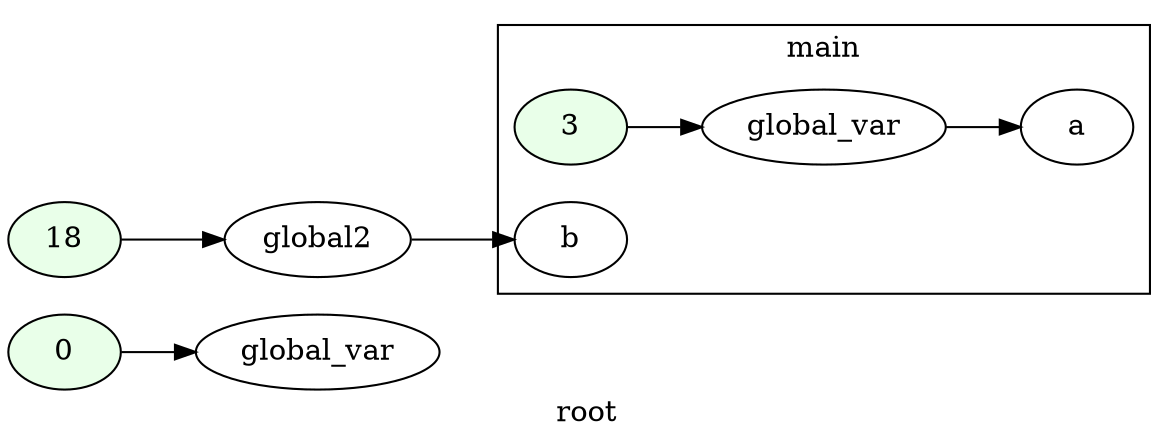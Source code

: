 digraph G
{
rankdir=LR;
label = "root";
	node_000001 [ label = "0", style=filled, fillcolor="#E9FFE9", startinglines=2 ]
	node_000002 [ label = "global_var", startingline=2 ]
	node_000003 [ label = "18", style=filled, fillcolor="#E9FFE9", startinglines=2 ]
	node_000004 [ label = "global2", startingline=2 ]
subgraph cluster_1 {
label = "main";
parent = "G";
startinglines = "2_4_4";
	node_000006 [ label = "3", style=filled, fillcolor="#E9FFE9", startinglines=6 ]
	node_000007 [ label = "global_var", startingline=6 ]
	node_000008 [ label = "a", startingline=7 ]
	node_000010 [ label = "b", startingline=8 ]
}
	node_000001 -> node_000002
	node_000003 -> node_000004
	node_000004 -> node_000010
	node_000006 -> node_000007
	node_000007 -> node_000008
}
